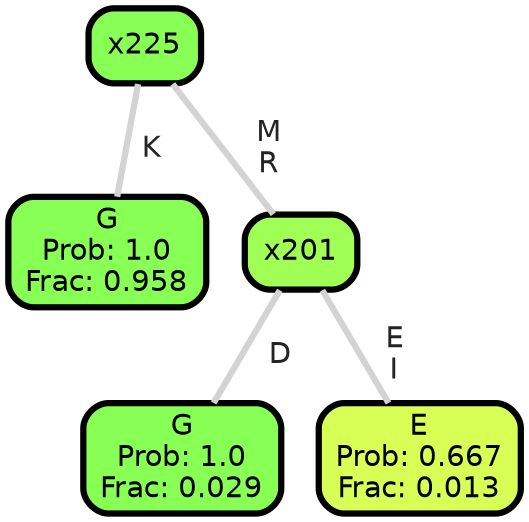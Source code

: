 graph Tree {
node [shape=box, style="filled, rounded",color="black",penwidth="3",fontcolor="black",                 fontname=helvetica] ;
graph [ranksep="0 equally", splines=straight,                 bgcolor=transparent, dpi=200] ;
edge [fontname=helvetica, fontweight=bold,fontcolor=grey14,color=lightgray] ;
0 [label="G
Prob: 1.0
Frac: 0.958", fillcolor="#88ff55"] ;
1 [label="x225", fillcolor="#88ff55"] ;
2 [label="G
Prob: 1.0
Frac: 0.029", fillcolor="#88ff55"] ;
3 [label="x201", fillcolor="#9fff55"] ;
4 [label="E
Prob: 0.667
Frac: 0.013", fillcolor="#d7ff55"] ;
1 -- 0 [label=" K",penwidth=3] ;
1 -- 3 [label=" M\n R",penwidth=3] ;
3 -- 2 [label=" D",penwidth=3] ;
3 -- 4 [label=" E\n I",penwidth=3] ;
{rank = same;}}